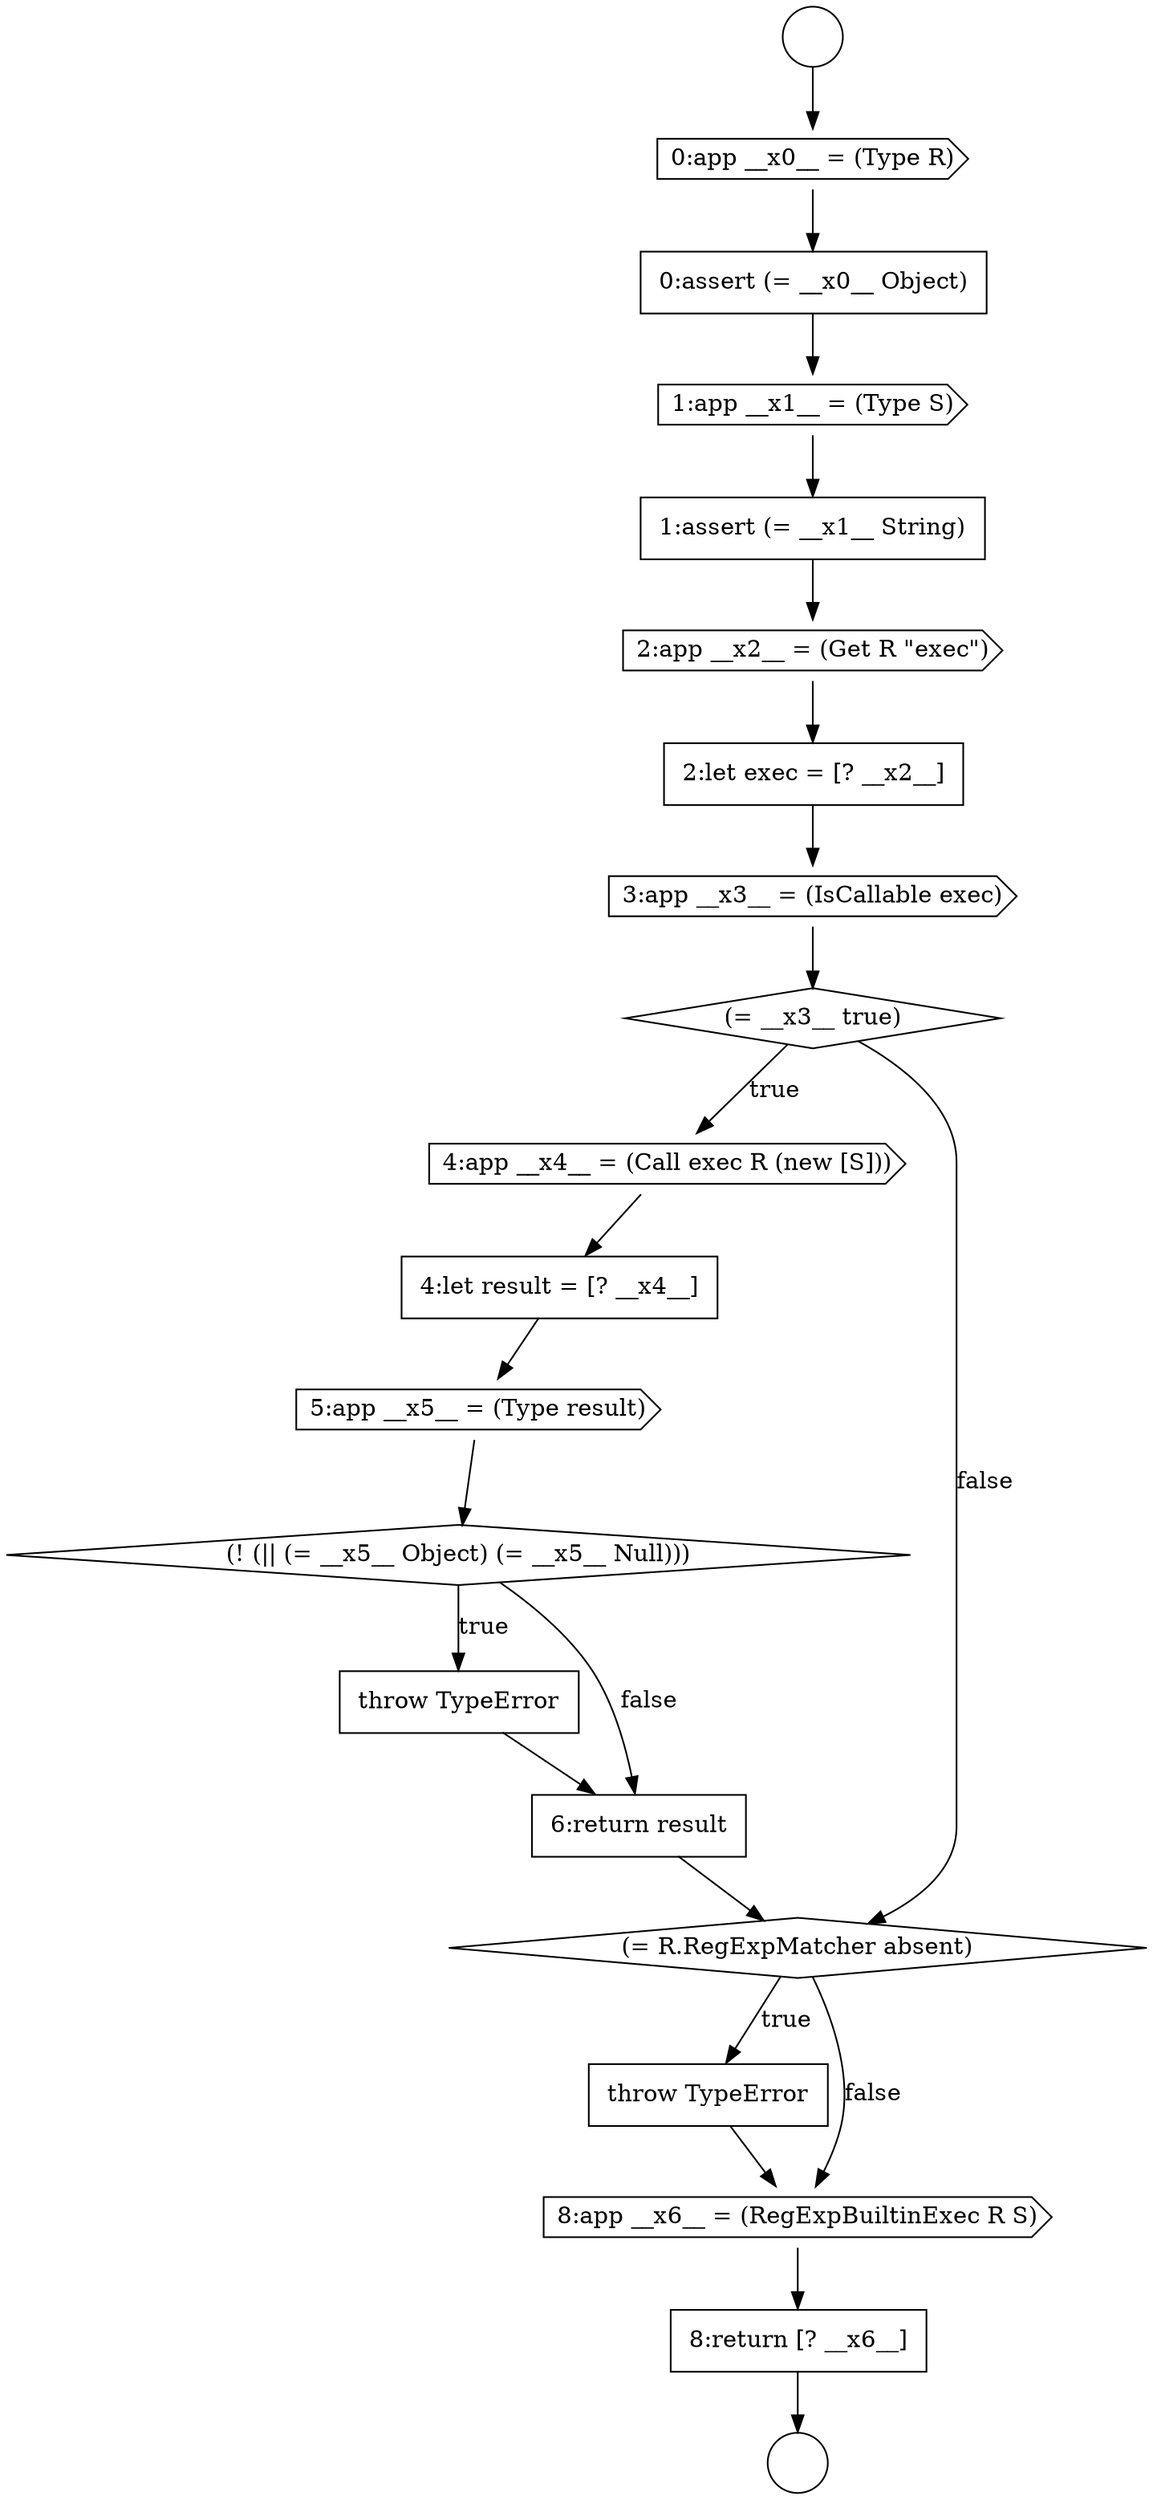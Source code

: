 digraph {
  node14277 [shape=none, margin=0, label=<<font color="black">
    <table border="0" cellborder="1" cellspacing="0" cellpadding="10">
      <tr><td align="left">throw TypeError</td></tr>
    </table>
  </font>> color="black" fillcolor="white" style=filled]
  node14263 [shape=circle label=" " color="black" fillcolor="white" style=filled]
  node14280 [shape=none, margin=0, label=<<font color="black">
    <table border="0" cellborder="1" cellspacing="0" cellpadding="10">
      <tr><td align="left">throw TypeError</td></tr>
    </table>
  </font>> color="black" fillcolor="white" style=filled]
  node14276 [shape=diamond, label=<<font color="black">(! (|| (= __x5__ Object) (= __x5__ Null)))</font>> color="black" fillcolor="white" style=filled]
  node14271 [shape=cds, label=<<font color="black">3:app __x3__ = (IsCallable exec)</font>> color="black" fillcolor="white" style=filled]
  node14281 [shape=cds, label=<<font color="black">8:app __x6__ = (RegExpBuiltinExec R S)</font>> color="black" fillcolor="white" style=filled]
  node14265 [shape=cds, label=<<font color="black">0:app __x0__ = (Type R)</font>> color="black" fillcolor="white" style=filled]
  node14282 [shape=none, margin=0, label=<<font color="black">
    <table border="0" cellborder="1" cellspacing="0" cellpadding="10">
      <tr><td align="left">8:return [? __x6__]</td></tr>
    </table>
  </font>> color="black" fillcolor="white" style=filled]
  node14274 [shape=none, margin=0, label=<<font color="black">
    <table border="0" cellborder="1" cellspacing="0" cellpadding="10">
      <tr><td align="left">4:let result = [? __x4__]</td></tr>
    </table>
  </font>> color="black" fillcolor="white" style=filled]
  node14278 [shape=none, margin=0, label=<<font color="black">
    <table border="0" cellborder="1" cellspacing="0" cellpadding="10">
      <tr><td align="left">6:return result</td></tr>
    </table>
  </font>> color="black" fillcolor="white" style=filled]
  node14266 [shape=none, margin=0, label=<<font color="black">
    <table border="0" cellborder="1" cellspacing="0" cellpadding="10">
      <tr><td align="left">0:assert (= __x0__ Object)</td></tr>
    </table>
  </font>> color="black" fillcolor="white" style=filled]
  node14269 [shape=cds, label=<<font color="black">2:app __x2__ = (Get R &quot;exec&quot;)</font>> color="black" fillcolor="white" style=filled]
  node14264 [shape=circle label=" " color="black" fillcolor="white" style=filled]
  node14273 [shape=cds, label=<<font color="black">4:app __x4__ = (Call exec R (new [S]))</font>> color="black" fillcolor="white" style=filled]
  node14270 [shape=none, margin=0, label=<<font color="black">
    <table border="0" cellborder="1" cellspacing="0" cellpadding="10">
      <tr><td align="left">2:let exec = [? __x2__]</td></tr>
    </table>
  </font>> color="black" fillcolor="white" style=filled]
  node14267 [shape=cds, label=<<font color="black">1:app __x1__ = (Type S)</font>> color="black" fillcolor="white" style=filled]
  node14268 [shape=none, margin=0, label=<<font color="black">
    <table border="0" cellborder="1" cellspacing="0" cellpadding="10">
      <tr><td align="left">1:assert (= __x1__ String)</td></tr>
    </table>
  </font>> color="black" fillcolor="white" style=filled]
  node14275 [shape=cds, label=<<font color="black">5:app __x5__ = (Type result)</font>> color="black" fillcolor="white" style=filled]
  node14272 [shape=diamond, label=<<font color="black">(= __x3__ true)</font>> color="black" fillcolor="white" style=filled]
  node14279 [shape=diamond, label=<<font color="black">(= R.RegExpMatcher absent)</font>> color="black" fillcolor="white" style=filled]
  node14273 -> node14274 [ color="black"]
  node14278 -> node14279 [ color="black"]
  node14281 -> node14282 [ color="black"]
  node14280 -> node14281 [ color="black"]
  node14275 -> node14276 [ color="black"]
  node14272 -> node14273 [label=<<font color="black">true</font>> color="black"]
  node14272 -> node14279 [label=<<font color="black">false</font>> color="black"]
  node14269 -> node14270 [ color="black"]
  node14276 -> node14277 [label=<<font color="black">true</font>> color="black"]
  node14276 -> node14278 [label=<<font color="black">false</font>> color="black"]
  node14277 -> node14278 [ color="black"]
  node14270 -> node14271 [ color="black"]
  node14268 -> node14269 [ color="black"]
  node14265 -> node14266 [ color="black"]
  node14279 -> node14280 [label=<<font color="black">true</font>> color="black"]
  node14279 -> node14281 [label=<<font color="black">false</font>> color="black"]
  node14263 -> node14265 [ color="black"]
  node14282 -> node14264 [ color="black"]
  node14266 -> node14267 [ color="black"]
  node14271 -> node14272 [ color="black"]
  node14267 -> node14268 [ color="black"]
  node14274 -> node14275 [ color="black"]
}
